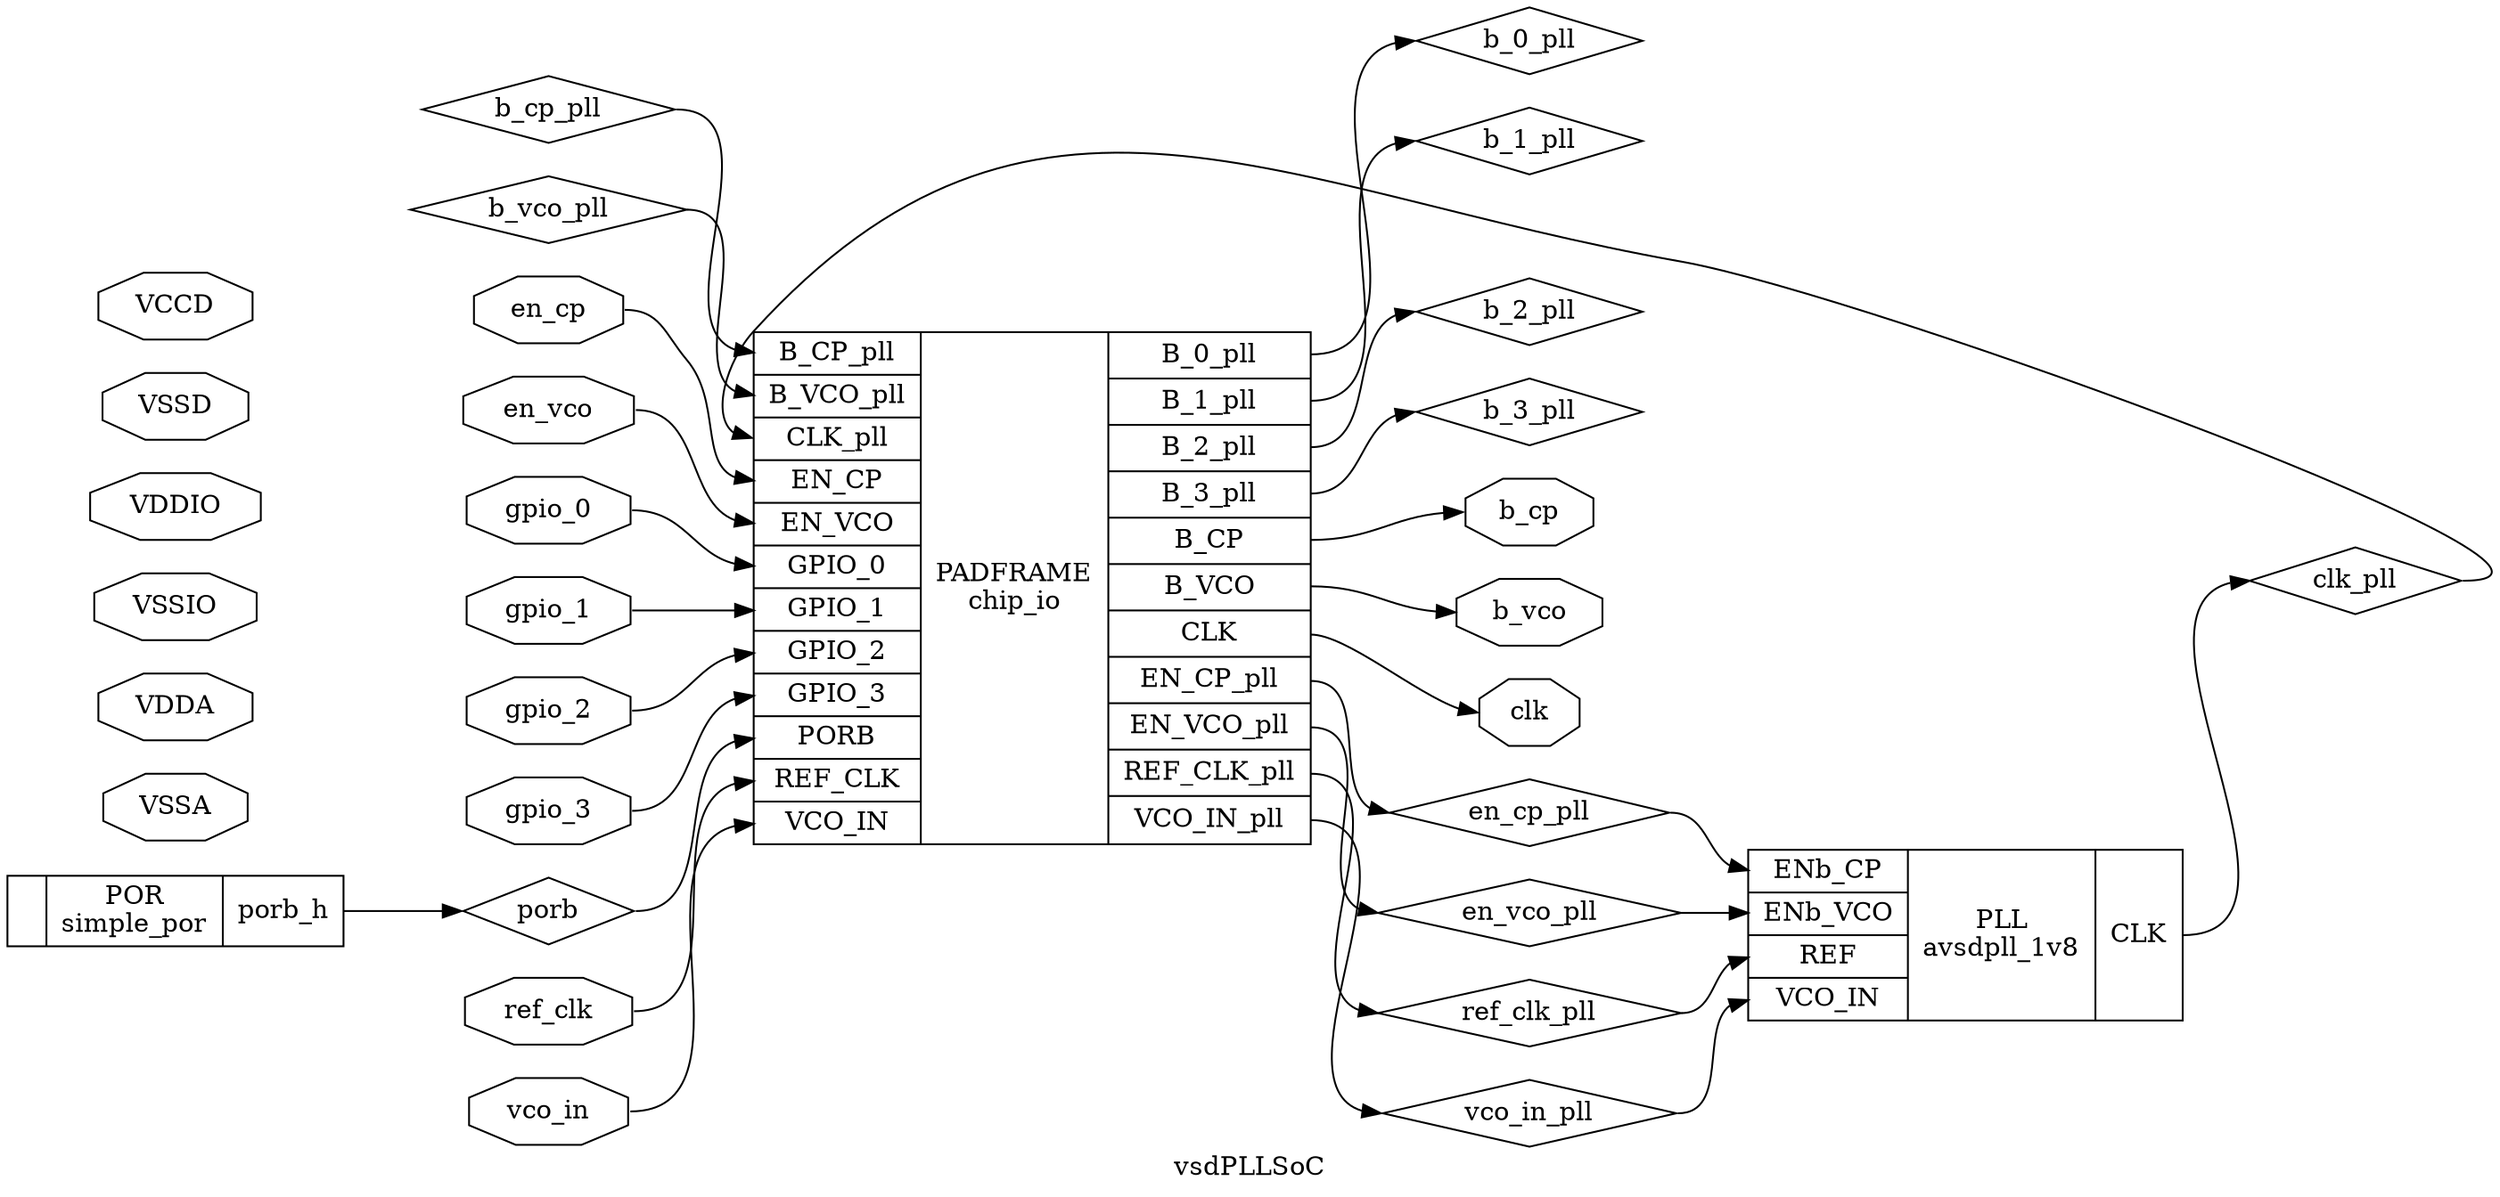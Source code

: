 digraph "vsdPLLSoC" {
label="vsdPLLSoC";
rankdir="LR";
remincross=true;
n1 [ shape=diamond, label="porb", color="black", fontcolor="black" ];
n2 [ shape=diamond, label="b_vco_pll", color="black", fontcolor="black" ];
n3 [ shape=diamond, label="b_cp_pll", color="black", fontcolor="black" ];
n4 [ shape=diamond, label="en_vco_pll", color="black", fontcolor="black" ];
n5 [ shape=diamond, label="en_cp_pll", color="black", fontcolor="black" ];
n6 [ shape=diamond, label="vco_in_pll", color="black", fontcolor="black" ];
n7 [ shape=diamond, label="clk_pll", color="black", fontcolor="black" ];
n8 [ shape=diamond, label="ref_clk_pll", color="black", fontcolor="black" ];
n9 [ shape=diamond, label="b_0_pll", color="black", fontcolor="black" ];
n10 [ shape=diamond, label="b_3_pll", color="black", fontcolor="black" ];
n11 [ shape=diamond, label="b_2_pll", color="black", fontcolor="black" ];
n12 [ shape=diamond, label="b_1_pll", color="black", fontcolor="black" ];
n13 [ shape=octagon, label="clk", color="black", fontcolor="black" ];
n14 [ shape=octagon, label="gpio_0", color="black", fontcolor="black" ];
n15 [ shape=octagon, label="gpio_1", color="black", fontcolor="black" ];
n16 [ shape=octagon, label="gpio_2", color="black", fontcolor="black" ];
n17 [ shape=octagon, label="gpio_3", color="black", fontcolor="black" ];
n18 [ shape=octagon, label="VSSA", color="black", fontcolor="black" ];
n19 [ shape=octagon, label="VDDA", color="black", fontcolor="black" ];
n20 [ shape=octagon, label="VSSIO", color="black", fontcolor="black" ];
n21 [ shape=octagon, label="VDDIO", color="black", fontcolor="black" ];
n22 [ shape=octagon, label="VSSD", color="black", fontcolor="black" ];
n23 [ shape=octagon, label="VCCD", color="black", fontcolor="black" ];
n24 [ shape=octagon, label="en_vco", color="black", fontcolor="black" ];
n25 [ shape=octagon, label="en_cp", color="black", fontcolor="black" ];
n26 [ shape=octagon, label="vco_in", color="black", fontcolor="black" ];
n27 [ shape=octagon, label="b_vco", color="black", fontcolor="black" ];
n28 [ shape=octagon, label="b_cp", color="black", fontcolor="black" ];
n29 [ shape=octagon, label="ref_clk", color="black", fontcolor="black" ];
c53 [ shape=record, label="{{<p30> B_CP_pll|<p31> B_VCO_pll|<p32> CLK_pll|<p33> EN_CP|<p34> EN_VCO|<p35> GPIO_0|<p36> GPIO_1|<p37> GPIO_2|<p38> GPIO_3|<p39> PORB|<p40> REF_CLK|<p41> VCO_IN}|PADFRAME\nchip_io|{<p42> B_0_pll|<p43> B_1_pll|<p44> B_2_pll|<p45> B_3_pll|<p46> B_CP|<p47> B_VCO|<p48> CLK|<p49> EN_CP_pll|<p50> EN_VCO_pll|<p51> REF_CLK_pll|<p52> VCO_IN_pll}}" ];
c57 [ shape=record, label="{{<p54> ENb_CP|<p55> ENb_VCO|<p56> REF|<p41> VCO_IN}|PLL\navsdpll_1v8|{<p48> CLK}}" ];
c59 [ shape=record, label="{{}|POR\nsimple_por|{<p58> porb_h}}" ];
c59:p58:e -> n1:w [color="black", label=""];
n1:e -> c53:p39:w [color="black", label=""];
c53:p45:e -> n10:w [color="black", label=""];
c53:p44:e -> n11:w [color="black", label=""];
c53:p43:e -> n12:w [color="black", label=""];
c53:p48:e -> n13:w [color="black", label=""];
n14:e -> c53:p35:w [color="black", label=""];
n15:e -> c53:p36:w [color="black", label=""];
n16:e -> c53:p37:w [color="black", label=""];
n17:e -> c53:p38:w [color="black", label=""];
n2:e -> c53:p31:w [color="black", label=""];
n24:e -> c53:p34:w [color="black", label=""];
n25:e -> c53:p33:w [color="black", label=""];
n26:e -> c53:p41:w [color="black", label=""];
c53:p47:e -> n27:w [color="black", label=""];
c53:p46:e -> n28:w [color="black", label=""];
n29:e -> c53:p40:w [color="black", label=""];
n3:e -> c53:p30:w [color="black", label=""];
c53:p50:e -> n4:w [color="black", label=""];
n4:e -> c57:p55:w [color="black", label=""];
c53:p49:e -> n5:w [color="black", label=""];
n5:e -> c57:p54:w [color="black", label=""];
c53:p52:e -> n6:w [color="black", label=""];
n6:e -> c57:p41:w [color="black", label=""];
c57:p48:e -> n7:w [color="black", label=""];
n7:e -> c53:p32:w [color="black", label=""];
c53:p51:e -> n8:w [color="black", label=""];
n8:e -> c57:p56:w [color="black", label=""];
c53:p42:e -> n9:w [color="black", label=""];
}
